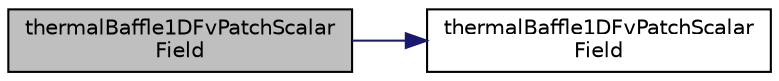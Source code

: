 digraph "thermalBaffle1DFvPatchScalarField"
{
  bgcolor="transparent";
  edge [fontname="Helvetica",fontsize="10",labelfontname="Helvetica",labelfontsize="10"];
  node [fontname="Helvetica",fontsize="10",shape=record];
  rankdir="LR";
  Node14 [label="thermalBaffle1DFvPatchScalar\lField",height=0.2,width=0.4,color="black", fillcolor="grey75", style="filled", fontcolor="black"];
  Node14 -> Node15 [color="midnightblue",fontsize="10",style="solid",fontname="Helvetica"];
  Node15 [label="thermalBaffle1DFvPatchScalar\lField",height=0.2,width=0.4,color="black",URL="$a32009.html#aeb5a482f08e04f74295b63f2aa4385f2",tooltip="Construct from patch and internal field. "];
}
